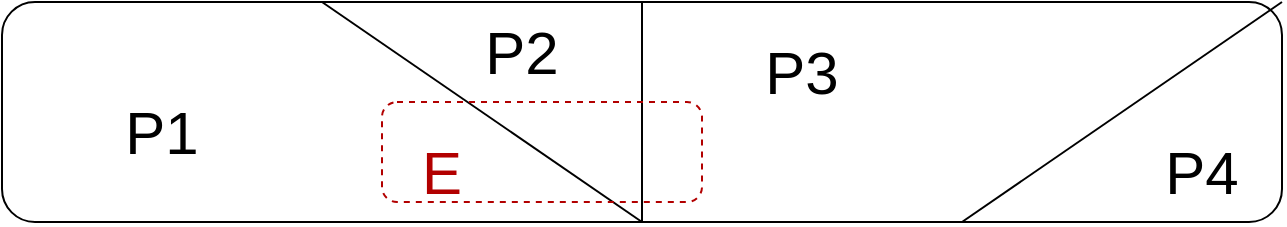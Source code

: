 <mxfile>
    <diagram id="vgq-i7IdatK9lFm6PwBN" name="Page-1">
        <mxGraphModel dx="1053" dy="1179" grid="1" gridSize="10" guides="1" tooltips="1" connect="1" arrows="1" fold="1" page="1" pageScale="1" pageWidth="850" pageHeight="1100" math="0" shadow="0">
            <root>
                <mxCell id="0"/>
                <mxCell id="1" parent="0"/>
                <mxCell id="2" value="" style="rounded=1;whiteSpace=wrap;html=1;fillColor=none;strokeColor=#000000;" vertex="1" parent="1">
                    <mxGeometry x="10" y="20" width="640" height="110" as="geometry"/>
                </mxCell>
                <mxCell id="3" value="" style="endArrow=none;html=1;entryX=0.25;entryY=0;entryDx=0;entryDy=0;exitX=0.5;exitY=1;exitDx=0;exitDy=0;strokeColor=#000000;" edge="1" parent="1" source="2" target="2">
                    <mxGeometry width="50" height="50" relative="1" as="geometry">
                        <mxPoint x="140" y="270" as="sourcePoint"/>
                        <mxPoint x="190" y="220" as="targetPoint"/>
                    </mxGeometry>
                </mxCell>
                <mxCell id="4" value="" style="endArrow=none;html=1;entryX=0.5;entryY=0;entryDx=0;entryDy=0;exitX=0.5;exitY=1;exitDx=0;exitDy=0;strokeColor=#000000;" edge="1" parent="1" source="2" target="2">
                    <mxGeometry width="50" height="50" relative="1" as="geometry">
                        <mxPoint x="340" y="140" as="sourcePoint"/>
                        <mxPoint x="180.0" y="30" as="targetPoint"/>
                    </mxGeometry>
                </mxCell>
                <mxCell id="5" value="" style="endArrow=none;html=1;entryX=1;entryY=0;entryDx=0;entryDy=0;exitX=0.75;exitY=1;exitDx=0;exitDy=0;strokeColor=#000000;" edge="1" parent="1" source="2" target="2">
                    <mxGeometry width="50" height="50" relative="1" as="geometry">
                        <mxPoint x="340" y="140" as="sourcePoint"/>
                        <mxPoint x="340" y="30" as="targetPoint"/>
                    </mxGeometry>
                </mxCell>
                <mxCell id="7" value="P1" style="text;html=1;strokeColor=none;fillColor=none;align=center;verticalAlign=middle;whiteSpace=wrap;rounded=0;fontSize=30;" vertex="1" parent="1">
                    <mxGeometry x="60" y="70" width="60" height="30" as="geometry"/>
                </mxCell>
                <mxCell id="8" value="P2" style="text;html=1;strokeColor=none;fillColor=none;align=center;verticalAlign=middle;whiteSpace=wrap;rounded=0;fontSize=30;" vertex="1" parent="1">
                    <mxGeometry x="240" y="30" width="60" height="30" as="geometry"/>
                </mxCell>
                <mxCell id="9" value="P3" style="text;html=1;strokeColor=none;fillColor=none;align=center;verticalAlign=middle;whiteSpace=wrap;rounded=0;fontSize=30;" vertex="1" parent="1">
                    <mxGeometry x="380" y="40" width="60" height="30" as="geometry"/>
                </mxCell>
                <mxCell id="10" value="P4" style="text;html=1;strokeColor=none;fillColor=none;align=center;verticalAlign=middle;whiteSpace=wrap;rounded=0;fontSize=30;" vertex="1" parent="1">
                    <mxGeometry x="580" y="90" width="60" height="30" as="geometry"/>
                </mxCell>
                <mxCell id="11" value="" style="rounded=1;whiteSpace=wrap;html=1;fontSize=30;fillColor=none;strokeColor=#B20000;dashed=1;" vertex="1" parent="1">
                    <mxGeometry x="200" y="70" width="160" height="50" as="geometry"/>
                </mxCell>
                <mxCell id="12" value="E" style="text;html=1;strokeColor=none;fillColor=none;align=center;verticalAlign=middle;whiteSpace=wrap;rounded=0;fontSize=30;fontColor=#B20000;" vertex="1" parent="1">
                    <mxGeometry x="200" y="90" width="60" height="30" as="geometry"/>
                </mxCell>
            </root>
        </mxGraphModel>
    </diagram>
</mxfile>